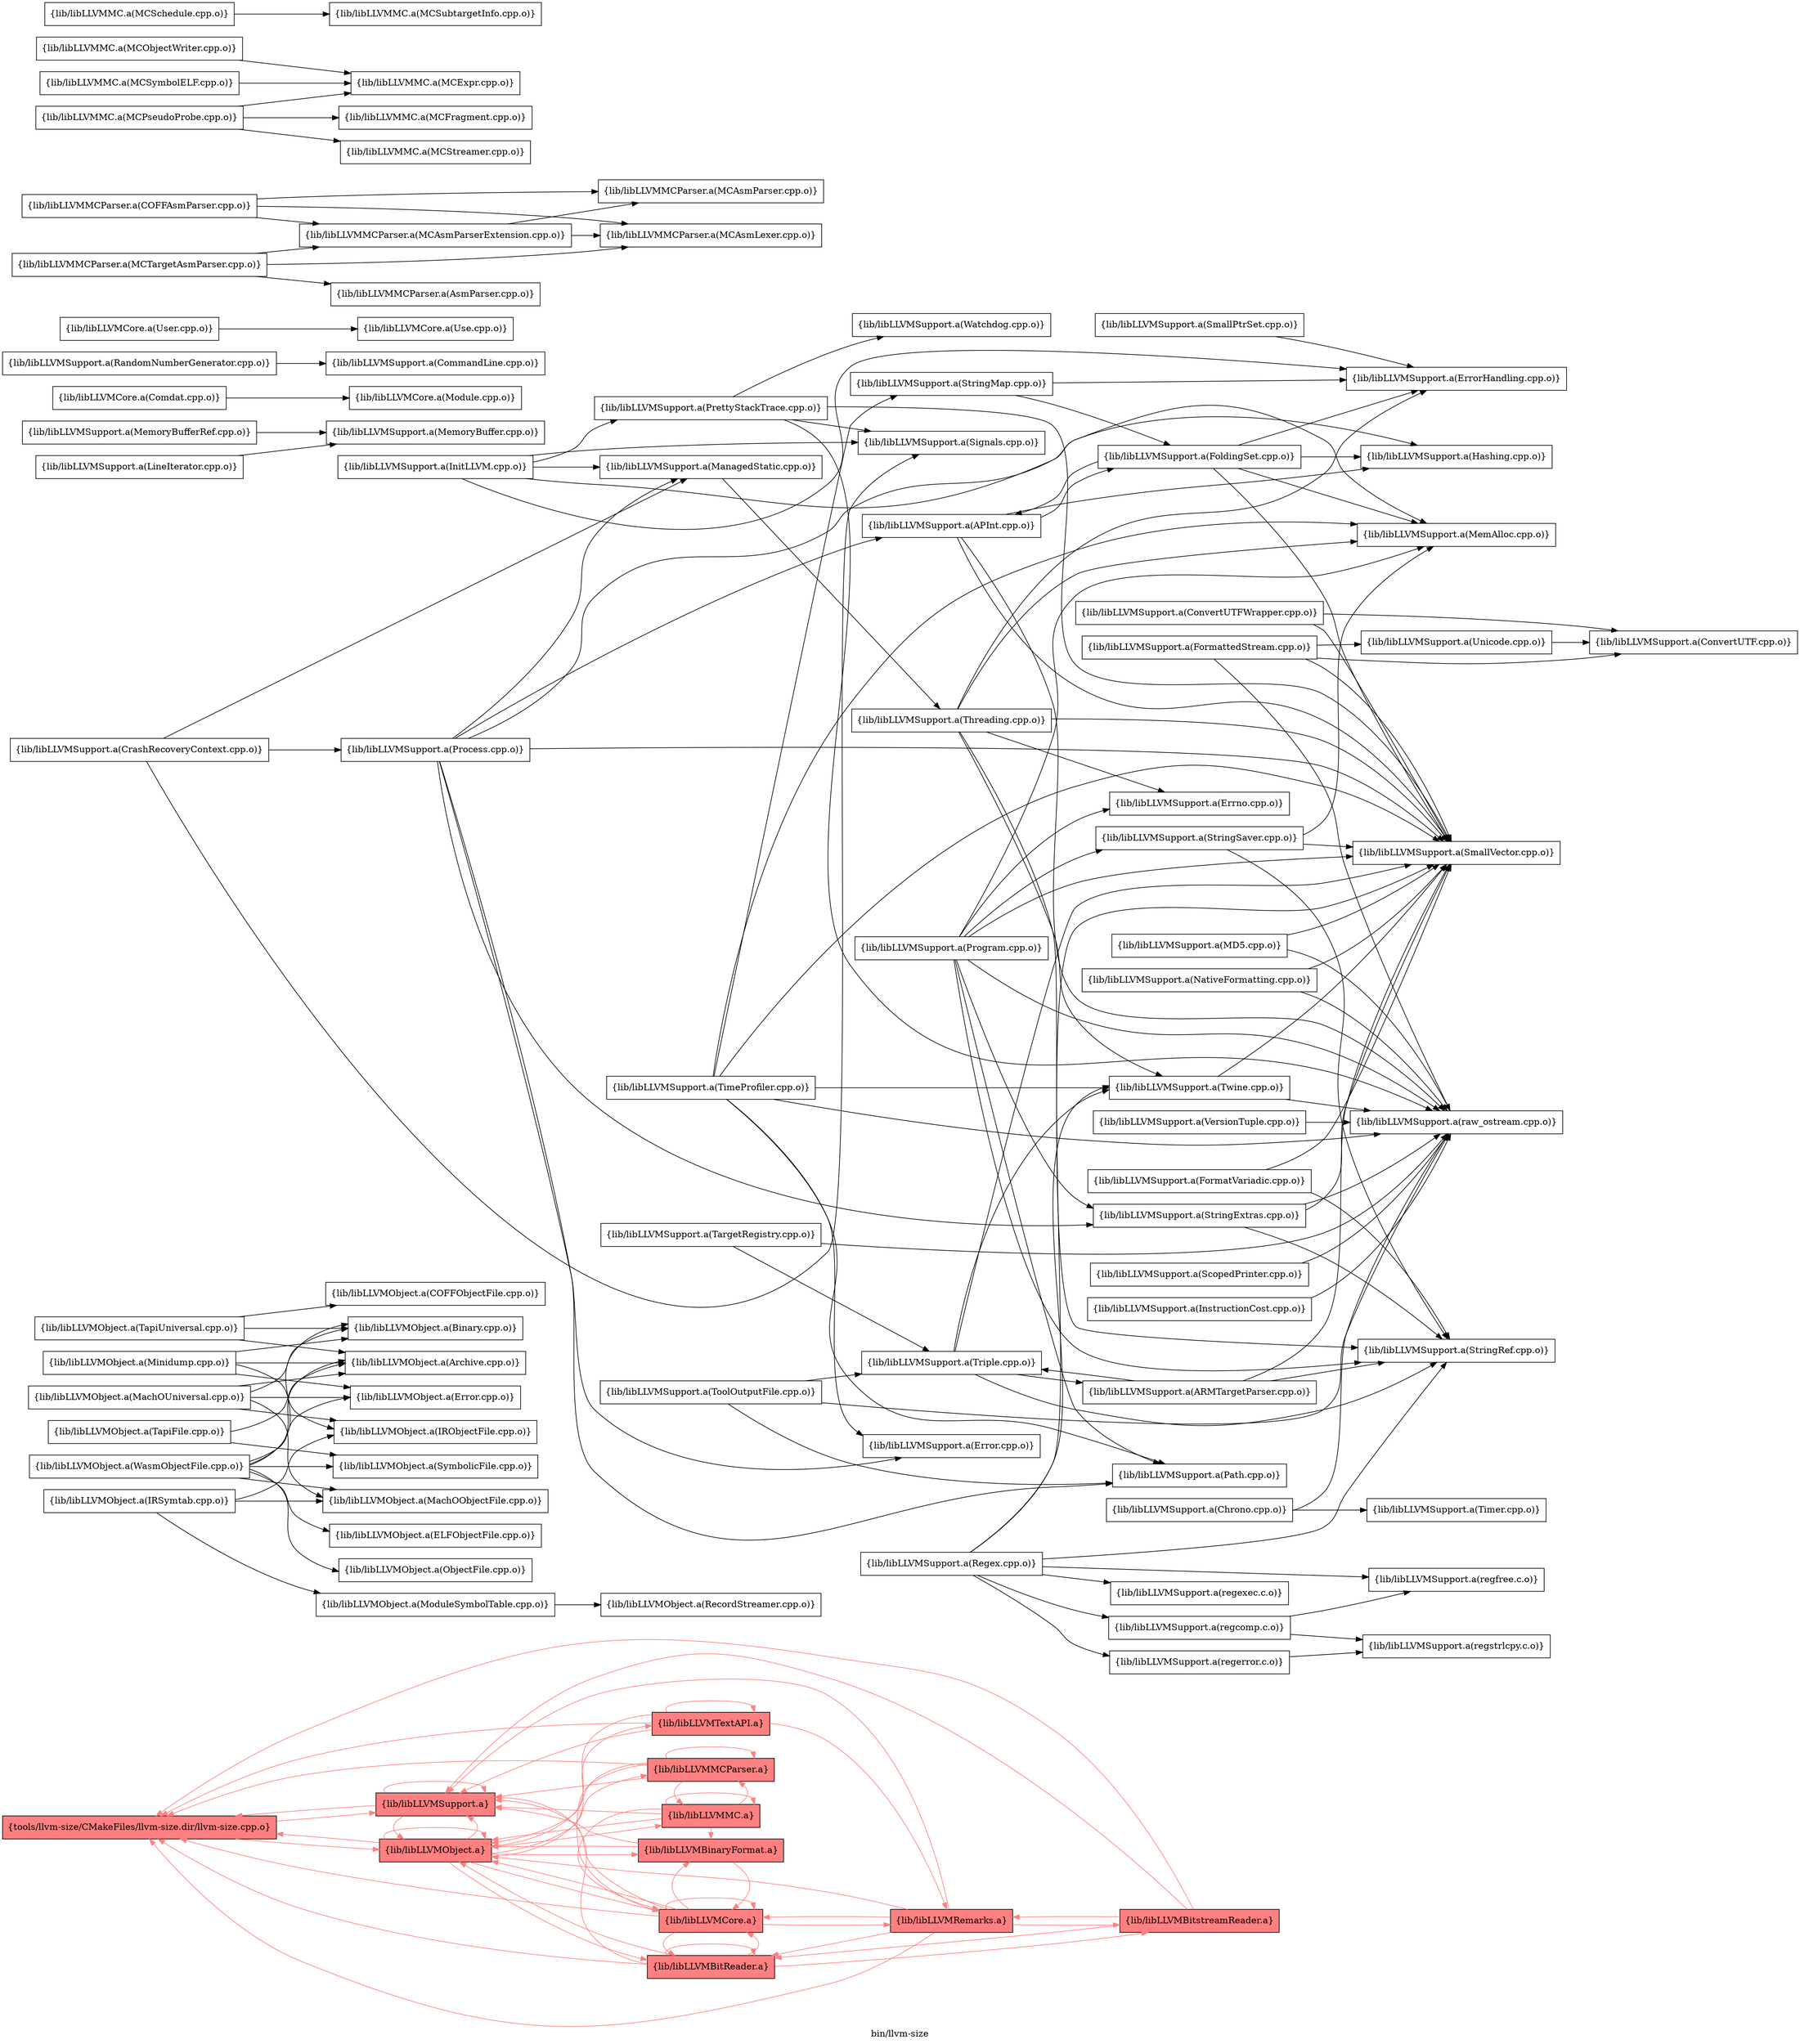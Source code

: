 digraph "bin/llvm-size" {
	label="bin/llvm-size";
	rankdir="LR"
	{ rank=same; Node0x55e698e71758;  }
	{ rank=same; Node0x55e698e70da8; Node0x55e698e71c58;  }
	{ rank=same; Node0x55e698e73a08; Node0x55e698e73f58; Node0x55e698e71708; Node0x55e698e72a18; Node0x55e698e72608; Node0x55e698e735a8;  }

	Node0x55e698e71758 [shape=record,shape=box,style=filled,fillcolor="1.000000 0.5 1",group=1,label="{tools/llvm-size/CMakeFiles/llvm-size.dir/llvm-size.cpp.o}"];
	Node0x55e698e71758 -> Node0x55e698e70da8[color="1.000000 0.5 1"];
	Node0x55e698e71758 -> Node0x55e698e71c58[color="1.000000 0.5 1"];
	Node0x55e698e70da8 [shape=record,shape=box,style=filled,fillcolor="1.000000 0.5 1",group=1,label="{lib/libLLVMObject.a}"];
	Node0x55e698e70da8 -> Node0x55e698e71758[color="1.000000 0.5 1"];
	Node0x55e698e70da8 -> Node0x55e698e70da8[color="1.000000 0.5 1"];
	Node0x55e698e70da8 -> Node0x55e698e71c58[color="1.000000 0.5 1"];
	Node0x55e698e70da8 -> Node0x55e698e73a08[color="1.000000 0.5 1"];
	Node0x55e698e70da8 -> Node0x55e698e73f58[color="1.000000 0.5 1"];
	Node0x55e698e70da8 -> Node0x55e698e71708[color="1.000000 0.5 1"];
	Node0x55e698e70da8 -> Node0x55e698e72a18[color="1.000000 0.5 1"];
	Node0x55e698e70da8 -> Node0x55e698e72608[color="1.000000 0.5 1"];
	Node0x55e698e70da8 -> Node0x55e698e735a8[color="1.000000 0.5 1"];
	Node0x55e698e71c58 [shape=record,shape=box,style=filled,fillcolor="1.000000 0.5 1",group=1,label="{lib/libLLVMSupport.a}"];
	Node0x55e698e71c58 -> Node0x55e698e70da8[color="1.000000 0.5 1"];
	Node0x55e698e71c58 -> Node0x55e698e71c58[color="1.000000 0.5 1"];
	Node0x55e698e71c58 -> Node0x55e698e71758[color="1.000000 0.5 1"];
	Node0x55e698e73a08 [shape=record,shape=box,style=filled,fillcolor="1.000000 0.5 1",group=1,label="{lib/libLLVMBinaryFormat.a}"];
	Node0x55e698e73a08 -> Node0x55e698e72a18[color="1.000000 0.5 1"];
	Node0x55e698e73a08 -> Node0x55e698e70da8[color="1.000000 0.5 1"];
	Node0x55e698e73a08 -> Node0x55e698e71c58[color="1.000000 0.5 1"];
	Node0x55e698e73f58 [shape=record,shape=box,style=filled,fillcolor="1.000000 0.5 1",group=1,label="{lib/libLLVMMC.a}"];
	Node0x55e698e73f58 -> Node0x55e698e70da8[color="1.000000 0.5 1"];
	Node0x55e698e73f58 -> Node0x55e698e71c58[color="1.000000 0.5 1"];
	Node0x55e698e73f58 -> Node0x55e698e72a18[color="1.000000 0.5 1"];
	Node0x55e698e73f58 -> Node0x55e698e73f58[color="1.000000 0.5 1"];
	Node0x55e698e73f58 -> Node0x55e698e72608[color="1.000000 0.5 1"];
	Node0x55e698e73f58 -> Node0x55e698e73a08[color="1.000000 0.5 1"];
	Node0x55e698e74bd8 [shape=record,shape=box,group=0,label="{lib/libLLVMObject.a(MachOUniversal.cpp.o)}"];
	Node0x55e698e74bd8 -> Node0x55e698e730a8;
	Node0x55e698e74bd8 -> Node0x55e698e73828;
	Node0x55e698e74bd8 -> Node0x55e698e73558;
	Node0x55e698e74bd8 -> Node0x55e698e744f8;
	Node0x55e698e74bd8 -> Node0x55e698e71d98;
	Node0x55e698e730a8 [shape=record,shape=box,group=0,label="{lib/libLLVMObject.a(Archive.cpp.o)}"];
	Node0x55e698e73828 [shape=record,shape=box,group=0,label="{lib/libLLVMObject.a(Binary.cpp.o)}"];
	Node0x55e698e73558 [shape=record,shape=box,group=0,label="{lib/libLLVMObject.a(Error.cpp.o)}"];
	Node0x55e698e744f8 [shape=record,shape=box,group=0,label="{lib/libLLVMObject.a(MachOObjectFile.cpp.o)}"];
	Node0x55e698e71d98 [shape=record,shape=box,group=0,label="{lib/libLLVMObject.a(IRObjectFile.cpp.o)}"];
	Node0x55e698e71708 [shape=record,shape=box,style=filled,fillcolor="1.000000 0.5 1",group=1,label="{lib/libLLVMBitReader.a}"];
	Node0x55e698e71708 -> Node0x55e698e71758[color="1.000000 0.5 1"];
	Node0x55e698e71708 -> Node0x55e698e70da8[color="1.000000 0.5 1"];
	Node0x55e698e71708 -> Node0x55e698e71c58[color="1.000000 0.5 1"];
	Node0x55e698e71708 -> Node0x55e698e71708[color="1.000000 0.5 1"];
	Node0x55e698e71708 -> Node0x55e698e72a18[color="1.000000 0.5 1"];
	Node0x55e698e71708 -> Node0x55e698e72108[color="1.000000 0.5 1"];
	Node0x55e698e72a18 [shape=record,shape=box,style=filled,fillcolor="1.000000 0.5 1",group=1,label="{lib/libLLVMCore.a}"];
	Node0x55e698e72a18 -> Node0x55e698e71758[color="1.000000 0.5 1"];
	Node0x55e698e72a18 -> Node0x55e698e70da8[color="1.000000 0.5 1"];
	Node0x55e698e72a18 -> Node0x55e698e71c58[color="1.000000 0.5 1"];
	Node0x55e698e72a18 -> Node0x55e698e71708[color="1.000000 0.5 1"];
	Node0x55e698e72a18 -> Node0x55e698e72a18[color="1.000000 0.5 1"];
	Node0x55e698e72a18 -> Node0x55e698e73a08[color="1.000000 0.5 1"];
	Node0x55e698e72a18 -> Node0x55e698e72f68[color="1.000000 0.5 1"];
	Node0x55e698e6f778 [shape=record,shape=box,group=0,label="{lib/libLLVMObject.a(IRSymtab.cpp.o)}"];
	Node0x55e698e6f778 -> Node0x55e698e744f8;
	Node0x55e698e6f778 -> Node0x55e698e71d98;
	Node0x55e698e6f778 -> Node0x55e698e70768;
	Node0x55e698e70768 [shape=record,shape=box,group=0,label="{lib/libLLVMObject.a(ModuleSymbolTable.cpp.o)}"];
	Node0x55e698e70768 -> Node0x55e698e72fb8;
	Node0x55e698e70498 [shape=record,shape=box,group=0,label="{lib/libLLVMObject.a(Minidump.cpp.o)}"];
	Node0x55e698e70498 -> Node0x55e698e730a8;
	Node0x55e698e70498 -> Node0x55e698e73828;
	Node0x55e698e70498 -> Node0x55e698e73558;
	Node0x55e698e70498 -> Node0x55e698e71d98;
	Node0x55e698e72fb8 [shape=record,shape=box,group=0,label="{lib/libLLVMObject.a(RecordStreamer.cpp.o)}"];
	Node0x55e698e72608 [shape=record,shape=box,style=filled,fillcolor="1.000000 0.5 1",group=1,label="{lib/libLLVMMCParser.a}"];
	Node0x55e698e72608 -> Node0x55e698e71758[color="1.000000 0.5 1"];
	Node0x55e698e72608 -> Node0x55e698e70da8[color="1.000000 0.5 1"];
	Node0x55e698e72608 -> Node0x55e698e71c58[color="1.000000 0.5 1"];
	Node0x55e698e72608 -> Node0x55e698e72608[color="1.000000 0.5 1"];
	Node0x55e698e72608 -> Node0x55e698e73f58[color="1.000000 0.5 1"];
	Node0x55e698e72608 -> Node0x55e698e72a18[color="1.000000 0.5 1"];
	Node0x55e698e75e48 [shape=record,shape=box,group=0,label="{lib/libLLVMObject.a(TapiUniversal.cpp.o)}"];
	Node0x55e698e75e48 -> Node0x55e698e730a8;
	Node0x55e698e75e48 -> Node0x55e698e73828;
	Node0x55e698e75e48 -> Node0x55e698e72018;
	Node0x55e698e72018 [shape=record,shape=box,group=0,label="{lib/libLLVMObject.a(COFFObjectFile.cpp.o)}"];
	Node0x55e698e735a8 [shape=record,shape=box,style=filled,fillcolor="1.000000 0.5 1",group=1,label="{lib/libLLVMTextAPI.a}"];
	Node0x55e698e735a8 -> Node0x55e698e71c58[color="1.000000 0.5 1"];
	Node0x55e698e735a8 -> Node0x55e698e735a8[color="1.000000 0.5 1"];
	Node0x55e698e735a8 -> Node0x55e698e71758[color="1.000000 0.5 1"];
	Node0x55e698e735a8 -> Node0x55e698e70da8[color="1.000000 0.5 1"];
	Node0x55e698e735a8 -> Node0x55e698e72f68[color="1.000000 0.5 1"];
	Node0x55e698e72068 [shape=record,shape=box,group=0,label="{lib/libLLVMObject.a(TapiFile.cpp.o)}"];
	Node0x55e698e72068 -> Node0x55e698e730a8;
	Node0x55e698e72068 -> Node0x55e698e76118;
	Node0x55e698e76118 [shape=record,shape=box,group=0,label="{lib/libLLVMObject.a(SymbolicFile.cpp.o)}"];
	Node0x55e698e731e8 [shape=record,shape=box,group=0,label="{lib/libLLVMObject.a(WasmObjectFile.cpp.o)}"];
	Node0x55e698e731e8 -> Node0x55e698e730a8;
	Node0x55e698e731e8 -> Node0x55e698e73828;
	Node0x55e698e731e8 -> Node0x55e698e73558;
	Node0x55e698e731e8 -> Node0x55e698e744f8;
	Node0x55e698e731e8 -> Node0x55e698e73be8;
	Node0x55e698e731e8 -> Node0x55e698e74368;
	Node0x55e698e731e8 -> Node0x55e698e76118;
	Node0x55e698e73be8 [shape=record,shape=box,group=0,label="{lib/libLLVMObject.a(ObjectFile.cpp.o)}"];
	Node0x55e698e74368 [shape=record,shape=box,group=0,label="{lib/libLLVMObject.a(ELFObjectFile.cpp.o)}"];
	Node0x55e698e6ff98 [shape=record,shape=box,group=0,label="{lib/libLLVMSupport.a(APInt.cpp.o)}"];
	Node0x55e698e6ff98 -> Node0x55e698e73c38;
	Node0x55e698e6ff98 -> Node0x55e698e717f8;
	Node0x55e698e6ff98 -> Node0x55e698e71ca8;
	Node0x55e698e6ff98 -> Node0x55e698e6eb98;
	Node0x55e698e73c38 [shape=record,shape=box,group=0,label="{lib/libLLVMSupport.a(FoldingSet.cpp.o)}"];
	Node0x55e698e73c38 -> Node0x55e698e6ff98;
	Node0x55e698e73c38 -> Node0x55e698e704e8;
	Node0x55e698e73c38 -> Node0x55e698e717f8;
	Node0x55e698e73c38 -> Node0x55e698e703a8;
	Node0x55e698e73c38 -> Node0x55e698e71ca8;
	Node0x55e698e717f8 [shape=record,shape=box,group=0,label="{lib/libLLVMSupport.a(Hashing.cpp.o)}"];
	Node0x55e698e71ca8 [shape=record,shape=box,group=0,label="{lib/libLLVMSupport.a(SmallVector.cpp.o)}"];
	Node0x55e698e6eb98 [shape=record,shape=box,group=0,label="{lib/libLLVMSupport.a(raw_ostream.cpp.o)}"];
	Node0x55e698e6d748 [shape=record,shape=box,group=0,label="{lib/libLLVMSupport.a(ConvertUTFWrapper.cpp.o)}"];
	Node0x55e698e6d748 -> Node0x55e698e6d9c8;
	Node0x55e698e6d748 -> Node0x55e698e71ca8;
	Node0x55e698e6d9c8 [shape=record,shape=box,group=0,label="{lib/libLLVMSupport.a(ConvertUTF.cpp.o)}"];
	Node0x55e698e704e8 [shape=record,shape=box,group=0,label="{lib/libLLVMSupport.a(ErrorHandling.cpp.o)}"];
	Node0x55e698e703a8 [shape=record,shape=box,group=0,label="{lib/libLLVMSupport.a(MemAlloc.cpp.o)}"];
	Node0x55e698e743b8 [shape=record,shape=box,group=0,label="{lib/libLLVMSupport.a(FormatVariadic.cpp.o)}"];
	Node0x55e698e743b8 -> Node0x55e698e71ca8;
	Node0x55e698e743b8 -> Node0x55e698e70178;
	Node0x55e698e70178 [shape=record,shape=box,group=0,label="{lib/libLLVMSupport.a(StringRef.cpp.o)}"];
	Node0x55e698e71cf8 [shape=record,shape=box,group=0,label="{lib/libLLVMSupport.a(InitLLVM.cpp.o)}"];
	Node0x55e698e71cf8 -> Node0x55e698e704e8;
	Node0x55e698e71cf8 -> Node0x55e698e71028;
	Node0x55e698e71cf8 -> Node0x55e698e703a8;
	Node0x55e698e71cf8 -> Node0x55e698e74458;
	Node0x55e698e71cf8 -> Node0x55e698e701c8;
	Node0x55e698e71028 [shape=record,shape=box,group=0,label="{lib/libLLVMSupport.a(ManagedStatic.cpp.o)}"];
	Node0x55e698e71028 -> Node0x55e698e74598;
	Node0x55e698e74458 [shape=record,shape=box,group=0,label="{lib/libLLVMSupport.a(PrettyStackTrace.cpp.o)}"];
	Node0x55e698e74458 -> Node0x55e698e71ca8;
	Node0x55e698e74458 -> Node0x55e698e6eb98;
	Node0x55e698e74458 -> Node0x55e698e701c8;
	Node0x55e698e74458 -> Node0x55e698e72478;
	Node0x55e698e701c8 [shape=record,shape=box,group=0,label="{lib/libLLVMSupport.a(Signals.cpp.o)}"];
	Node0x55e698e74598 [shape=record,shape=box,group=0,label="{lib/libLLVMSupport.a(Threading.cpp.o)}"];
	Node0x55e698e74598 -> Node0x55e698e704e8;
	Node0x55e698e74598 -> Node0x55e698e703a8;
	Node0x55e698e74598 -> Node0x55e698e71ca8;
	Node0x55e698e74598 -> Node0x55e698e70178;
	Node0x55e698e74598 -> Node0x55e698e6cfc8;
	Node0x55e698e74598 -> Node0x55e698e6ff48;
	Node0x55e698e6fef8 [shape=record,shape=box,group=0,label="{lib/libLLVMSupport.a(NativeFormatting.cpp.o)}"];
	Node0x55e698e6fef8 -> Node0x55e698e71ca8;
	Node0x55e698e6fef8 -> Node0x55e698e6eb98;
	Node0x55e698e72478 [shape=record,shape=box,group=0,label="{lib/libLLVMSupport.a(Watchdog.cpp.o)}"];
	Node0x55e698e73148 [shape=record,shape=box,group=0,label="{lib/libLLVMSupport.a(ScopedPrinter.cpp.o)}"];
	Node0x55e698e73148 -> Node0x55e698e6eb98;
	Node0x55e698e71fc8 [shape=record,shape=box,group=0,label="{lib/libLLVMSupport.a(SmallPtrSet.cpp.o)}"];
	Node0x55e698e71fc8 -> Node0x55e698e704e8;
	Node0x55e698e6f9a8 [shape=record,shape=box,group=0,label="{lib/libLLVMSupport.a(StringMap.cpp.o)}"];
	Node0x55e698e6f9a8 -> Node0x55e698e704e8;
	Node0x55e698e6f9a8 -> Node0x55e698e73c38;
	Node0x55e698e70628 [shape=record,shape=box,group=0,label="{lib/libLLVMSupport.a(StringSaver.cpp.o)}"];
	Node0x55e698e70628 -> Node0x55e698e703a8;
	Node0x55e698e70628 -> Node0x55e698e71ca8;
	Node0x55e698e70628 -> Node0x55e698e70178;
	Node0x55e698e6f138 [shape=record,shape=box,group=0,label="{lib/libLLVMSupport.a(Triple.cpp.o)}"];
	Node0x55e698e6f138 -> Node0x55e698e71ca8;
	Node0x55e698e6f138 -> Node0x55e698e70178;
	Node0x55e698e6f138 -> Node0x55e698e6d658;
	Node0x55e698e6f138 -> Node0x55e698e6cfc8;
	Node0x55e698e6d658 [shape=record,shape=box,group=0,label="{lib/libLLVMSupport.a(ARMTargetParser.cpp.o)}"];
	Node0x55e698e6d658 -> Node0x55e698e71ca8;
	Node0x55e698e6d658 -> Node0x55e698e70178;
	Node0x55e698e6d658 -> Node0x55e698e6f138;
	Node0x55e698e6cfc8 [shape=record,shape=box,group=0,label="{lib/libLLVMSupport.a(Twine.cpp.o)}"];
	Node0x55e698e6cfc8 -> Node0x55e698e71ca8;
	Node0x55e698e6cfc8 -> Node0x55e698e6eb98;
	Node0x55e698e6ed78 [shape=record,shape=box,group=0,label="{lib/libLLVMSupport.a(Unicode.cpp.o)}"];
	Node0x55e698e6ed78 -> Node0x55e698e6d9c8;
	Node0x55e698e74d68 [shape=record,shape=box,group=0,label="{lib/libLLVMSupport.a(MD5.cpp.o)}"];
	Node0x55e698e74d68 -> Node0x55e698e71ca8;
	Node0x55e698e74d68 -> Node0x55e698e6eb98;
	Node0x55e698e76de8 [shape=record,shape=box,group=0,label="{lib/libLLVMSupport.a(Process.cpp.o)}"];
	Node0x55e698e76de8 -> Node0x55e698e6ff98;
	Node0x55e698e76de8 -> Node0x55e698e6f7c8;
	Node0x55e698e76de8 -> Node0x55e698e717f8;
	Node0x55e698e76de8 -> Node0x55e698e71028;
	Node0x55e698e76de8 -> Node0x55e698e71ca8;
	Node0x55e698e76de8 -> Node0x55e698e754e8;
	Node0x55e698e76de8 -> Node0x55e698e75cb8;
	Node0x55e698e6f7c8 [shape=record,shape=box,group=0,label="{lib/libLLVMSupport.a(Error.cpp.o)}"];
	Node0x55e698e754e8 [shape=record,shape=box,group=0,label="{lib/libLLVMSupport.a(Path.cpp.o)}"];
	Node0x55e698e75cb8 [shape=record,shape=box,group=0,label="{lib/libLLVMSupport.a(StringExtras.cpp.o)}"];
	Node0x55e698e75cb8 -> Node0x55e698e71ca8;
	Node0x55e698e75cb8 -> Node0x55e698e70178;
	Node0x55e698e75cb8 -> Node0x55e698e6eb98;
	Node0x55e698e76618 [shape=record,shape=box,group=0,label="{lib/libLLVMSupport.a(CrashRecoveryContext.cpp.o)}"];
	Node0x55e698e76618 -> Node0x55e698e71028;
	Node0x55e698e76618 -> Node0x55e698e76de8;
	Node0x55e698e76618 -> Node0x55e698e701c8;
	Node0x55e698e72f18 [shape=record,shape=box,group=0,label="{lib/libLLVMSupport.a(Program.cpp.o)}"];
	Node0x55e698e72f18 -> Node0x55e698e703a8;
	Node0x55e698e72f18 -> Node0x55e698e71ca8;
	Node0x55e698e72f18 -> Node0x55e698e70628;
	Node0x55e698e72f18 -> Node0x55e698e70178;
	Node0x55e698e72f18 -> Node0x55e698e6eb98;
	Node0x55e698e72f18 -> Node0x55e698e754e8;
	Node0x55e698e72f18 -> Node0x55e698e75cb8;
	Node0x55e698e72f18 -> Node0x55e698e6ff48;
	Node0x55e698e6ff48 [shape=record,shape=box,group=0,label="{lib/libLLVMSupport.a(Errno.cpp.o)}"];
	Node0x55e698e73788 [shape=record,shape=box,group=0,label="{lib/libLLVMSupport.a(TargetRegistry.cpp.o)}"];
	Node0x55e698e73788 -> Node0x55e698e6f138;
	Node0x55e698e73788 -> Node0x55e698e6eb98;
	Node0x55e698e72108 [shape=record,shape=box,style=filled,fillcolor="1.000000 0.5 1",group=1,label="{lib/libLLVMBitstreamReader.a}"];
	Node0x55e698e72108 -> Node0x55e698e71758[color="1.000000 0.5 1"];
	Node0x55e698e72108 -> Node0x55e698e71c58[color="1.000000 0.5 1"];
	Node0x55e698e72108 -> Node0x55e698e71708[color="1.000000 0.5 1"];
	Node0x55e698e72108 -> Node0x55e698e72f68[color="1.000000 0.5 1"];
	Node0x55e698e72a68 [shape=record,shape=box,group=0,label="{lib/libLLVMSupport.a(MemoryBufferRef.cpp.o)}"];
	Node0x55e698e72a68 -> Node0x55e698e6f728;
	Node0x55e698e6f728 [shape=record,shape=box,group=0,label="{lib/libLLVMSupport.a(MemoryBuffer.cpp.o)}"];
	Node0x55e698e744a8 [shape=record,shape=box,group=0,label="{lib/libLLVMSupport.a(FormattedStream.cpp.o)}"];
	Node0x55e698e744a8 -> Node0x55e698e6d9c8;
	Node0x55e698e744a8 -> Node0x55e698e71ca8;
	Node0x55e698e744a8 -> Node0x55e698e6ed78;
	Node0x55e698e744a8 -> Node0x55e698e6eb98;
	Node0x55e698e72b58 [shape=record,shape=box,group=0,label="{lib/libLLVMSupport.a(Regex.cpp.o)}"];
	Node0x55e698e72b58 -> Node0x55e698e71ca8;
	Node0x55e698e72b58 -> Node0x55e698e70178;
	Node0x55e698e72b58 -> Node0x55e698e6cfc8;
	Node0x55e698e72b58 -> Node0x55e698e75b78;
	Node0x55e698e72b58 -> Node0x55e698e767a8;
	Node0x55e698e72b58 -> Node0x55e698e74728;
	Node0x55e698e72b58 -> Node0x55e698e74e58;
	Node0x55e698e75b78 [shape=record,shape=box,group=0,label="{lib/libLLVMSupport.a(regcomp.c.o)}"];
	Node0x55e698e75b78 -> Node0x55e698e76028;
	Node0x55e698e75b78 -> Node0x55e698e767a8;
	Node0x55e698e767a8 [shape=record,shape=box,group=0,label="{lib/libLLVMSupport.a(regfree.c.o)}"];
	Node0x55e698e74728 [shape=record,shape=box,group=0,label="{lib/libLLVMSupport.a(regerror.c.o)}"];
	Node0x55e698e74728 -> Node0x55e698e76028;
	Node0x55e698e74e58 [shape=record,shape=box,group=0,label="{lib/libLLVMSupport.a(regexec.c.o)}"];
	Node0x55e698e76028 [shape=record,shape=box,group=0,label="{lib/libLLVMSupport.a(regstrlcpy.c.o)}"];
	Node0x55e698e6e2d8 [shape=record,shape=box,group=0,label="{lib/libLLVMCore.a(Comdat.cpp.o)}"];
	Node0x55e698e6e2d8 -> Node0x55e698e70e48;
	Node0x55e698e70e48 [shape=record,shape=box,group=0,label="{lib/libLLVMCore.a(Module.cpp.o)}"];
	Node0x55e698e741d8 [shape=record,shape=box,group=0,label="{lib/libLLVMSupport.a(InstructionCost.cpp.o)}"];
	Node0x55e698e741d8 -> Node0x55e698e6eb98;
	Node0x55e698e72f68 [shape=record,shape=box,style=filled,fillcolor="1.000000 0.5 1",group=1,label="{lib/libLLVMRemarks.a}"];
	Node0x55e698e72f68 -> Node0x55e698e71c58[color="1.000000 0.5 1"];
	Node0x55e698e72f68 -> Node0x55e698e71708[color="1.000000 0.5 1"];
	Node0x55e698e72f68 -> Node0x55e698e71758[color="1.000000 0.5 1"];
	Node0x55e698e72f68 -> Node0x55e698e72a18[color="1.000000 0.5 1"];
	Node0x55e698e72f68 -> Node0x55e698e70da8[color="1.000000 0.5 1"];
	Node0x55e698e72f68 -> Node0x55e698e72108[color="1.000000 0.5 1"];
	Node0x55e698e6eff8 [shape=record,shape=box,group=0,label="{lib/libLLVMSupport.a(ToolOutputFile.cpp.o)}"];
	Node0x55e698e6eff8 -> Node0x55e698e6f138;
	Node0x55e698e6eff8 -> Node0x55e698e6eb98;
	Node0x55e698e6eff8 -> Node0x55e698e754e8;
	Node0x55e698e715c8 [shape=record,shape=box,group=0,label="{lib/libLLVMSupport.a(RandomNumberGenerator.cpp.o)}"];
	Node0x55e698e715c8 -> Node0x55e698e6d158;
	Node0x55e698e6d158 [shape=record,shape=box,group=0,label="{lib/libLLVMSupport.a(CommandLine.cpp.o)}"];
	Node0x55e698e75808 [shape=record,shape=box,group=0,label="{lib/libLLVMCore.a(User.cpp.o)}"];
	Node0x55e698e75808 -> Node0x55e698e750d8;
	Node0x55e698e750d8 [shape=record,shape=box,group=0,label="{lib/libLLVMCore.a(Use.cpp.o)}"];
	Node0x55e698e73ff8 [shape=record,shape=box,group=0,label="{lib/libLLVMSupport.a(TimeProfiler.cpp.o)}"];
	Node0x55e698e73ff8 -> Node0x55e698e6f7c8;
	Node0x55e698e73ff8 -> Node0x55e698e703a8;
	Node0x55e698e73ff8 -> Node0x55e698e71ca8;
	Node0x55e698e73ff8 -> Node0x55e698e6f9a8;
	Node0x55e698e73ff8 -> Node0x55e698e6cfc8;
	Node0x55e698e73ff8 -> Node0x55e698e6eb98;
	Node0x55e698e73ff8 -> Node0x55e698e754e8;
	Node0x55e698e70808 [shape=record,shape=box,group=0,label="{lib/libLLVMSupport.a(Chrono.cpp.o)}"];
	Node0x55e698e70808 -> Node0x55e698e6eb98;
	Node0x55e698e70808 -> Node0x55e698e71d48;
	Node0x55e698e71d48 [shape=record,shape=box,group=0,label="{lib/libLLVMSupport.a(Timer.cpp.o)}"];
	Node0x55e698e6de28 [shape=record,shape=box,group=0,label="{lib/libLLVMSupport.a(LineIterator.cpp.o)}"];
	Node0x55e698e6de28 -> Node0x55e698e6f728;
	Node0x55e698e6eaa8 [shape=record,shape=box,group=0,label="{lib/libLLVMSupport.a(VersionTuple.cpp.o)}"];
	Node0x55e698e6eaa8 -> Node0x55e698e6eb98;
	Node0x55e698e70038 [shape=record,shape=box,group=0,label="{lib/libLLVMMCParser.a(COFFAsmParser.cpp.o)}"];
	Node0x55e698e70038 -> Node0x55e698e71e38;
	Node0x55e698e70038 -> Node0x55e698e72658;
	Node0x55e698e70038 -> Node0x55e698e6fbd8;
	Node0x55e698e71e38 [shape=record,shape=box,group=0,label="{lib/libLLVMMCParser.a(MCAsmLexer.cpp.o)}"];
	Node0x55e698e72658 [shape=record,shape=box,group=0,label="{lib/libLLVMMCParser.a(MCAsmParser.cpp.o)}"];
	Node0x55e698e6fbd8 [shape=record,shape=box,group=0,label="{lib/libLLVMMCParser.a(MCAsmParserExtension.cpp.o)}"];
	Node0x55e698e6fbd8 -> Node0x55e698e71e38;
	Node0x55e698e6fbd8 -> Node0x55e698e72658;
	Node0x55e698e6f9f8 [shape=record,shape=box,group=0,label="{lib/libLLVMMCParser.a(MCTargetAsmParser.cpp.o)}"];
	Node0x55e698e6f9f8 -> Node0x55e698e6f278;
	Node0x55e698e6f9f8 -> Node0x55e698e71e38;
	Node0x55e698e6f9f8 -> Node0x55e698e6fbd8;
	Node0x55e698e6f278 [shape=record,shape=box,group=0,label="{lib/libLLVMMCParser.a(AsmParser.cpp.o)}"];
	Node0x55e698e6e9b8 [shape=record,shape=box,group=0,label="{lib/libLLVMMC.a(MCObjectWriter.cpp.o)}"];
	Node0x55e698e6e9b8 -> Node0x55e698e6f1d8;
	Node0x55e698e6f1d8 [shape=record,shape=box,group=0,label="{lib/libLLVMMC.a(MCExpr.cpp.o)}"];
	Node0x55e698e6f318 [shape=record,shape=box,group=0,label="{lib/libLLVMMC.a(MCPseudoProbe.cpp.o)}"];
	Node0x55e698e6f318 -> Node0x55e698e6f1d8;
	Node0x55e698e6f318 -> Node0x55e698e6e3c8;
	Node0x55e698e6f318 -> Node0x55e698e75038;
	Node0x55e698e6e3c8 [shape=record,shape=box,group=0,label="{lib/libLLVMMC.a(MCFragment.cpp.o)}"];
	Node0x55e698e75038 [shape=record,shape=box,group=0,label="{lib/libLLVMMC.a(MCStreamer.cpp.o)}"];
	Node0x55e698e718e8 [shape=record,shape=box,group=0,label="{lib/libLLVMMC.a(MCSchedule.cpp.o)}"];
	Node0x55e698e718e8 -> Node0x55e698e71938;
	Node0x55e698e71938 [shape=record,shape=box,group=0,label="{lib/libLLVMMC.a(MCSubtargetInfo.cpp.o)}"];
	Node0x55e698e72ec8 [shape=record,shape=box,group=0,label="{lib/libLLVMMC.a(MCSymbolELF.cpp.o)}"];
	Node0x55e698e72ec8 -> Node0x55e698e6f1d8;
}
